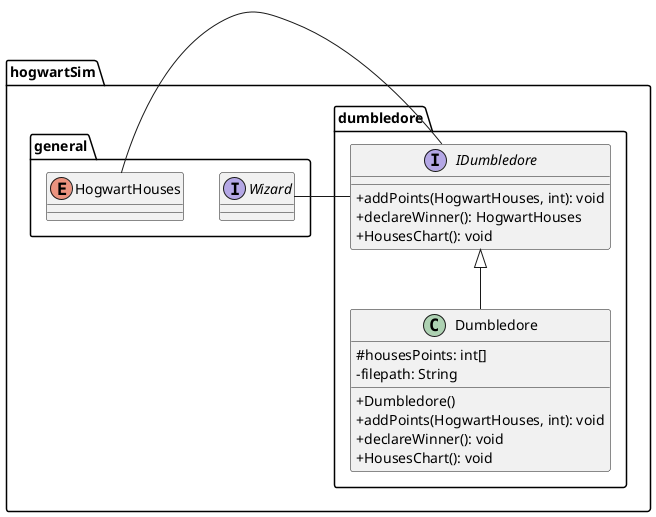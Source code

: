 @startuml
'https://plantuml.com/class-diagram
skinparam classAttributeIconSize 0

package hogwartSim.dumbledore{
    interface IDumbledore{
        +addPoints(HogwartHouses, int): void
        +declareWinner(): HogwartHouses
        +HousesChart(): void
    }
    class Dumbledore{
        #housesPoints: int[]
        -filepath: String

        +Dumbledore()
        +addPoints(HogwartHouses, int): void
        +declareWinner(): void
        +HousesChart(): void
    }

IDumbledore <|-- Dumbledore
}

package hogwartSim.general{
    interface Wizard
    enum HogwartHouses
}

IDumbledore - Wizard
IDumbledore - HogwartHouses

@enduml